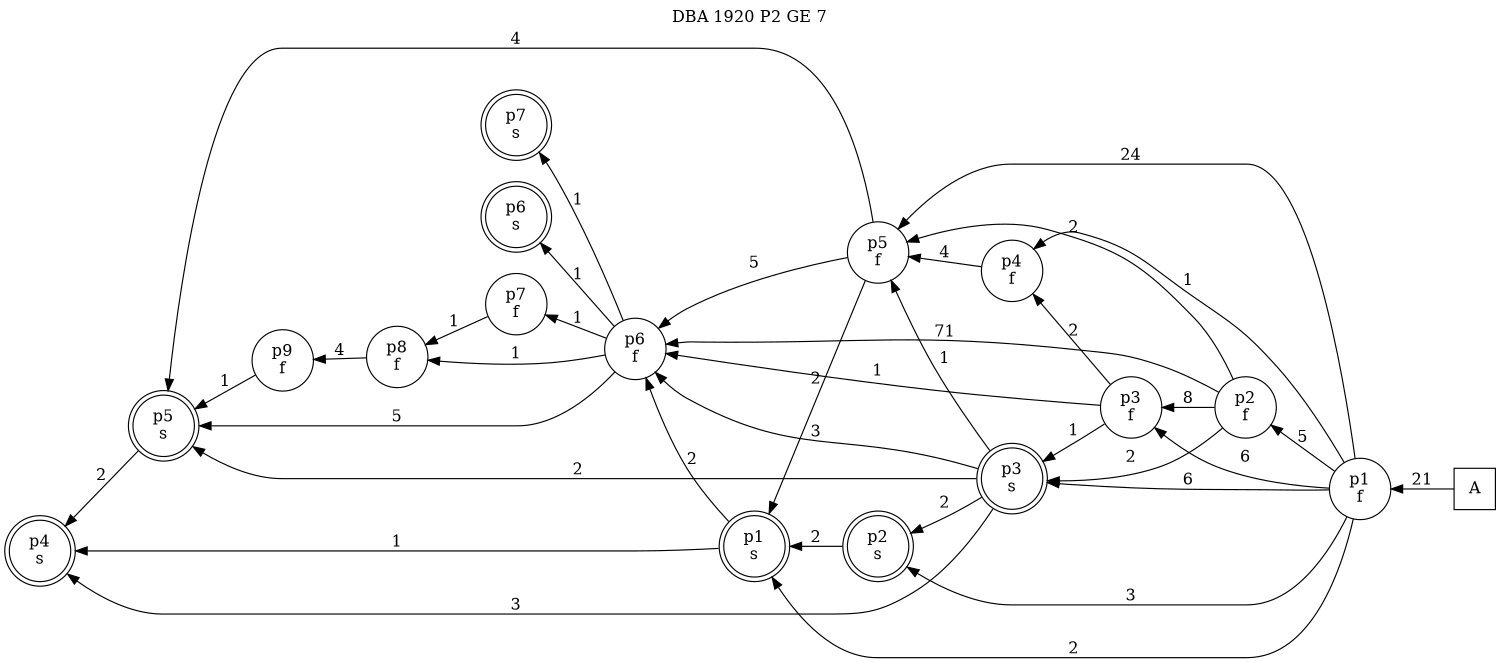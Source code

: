 digraph DBA_1920_P2_GE_7_GOOD {
labelloc="tl"
label= " DBA 1920 P2 GE 7 "
rankdir="RL";
graph [ size=" 10 , 10 !"]

"A" [shape="square" label="A"]
"p1_f" [shape="circle" label="p1
f"]
"p2_f" [shape="circle" label="p2
f"]
"p3_f" [shape="circle" label="p3
f"]
"p4_f" [shape="circle" label="p4
f"]
"p5_f" [shape="circle" label="p5
f"]
"p6_f" [shape="circle" label="p6
f"]
"p7_f" [shape="circle" label="p7
f"]
"p8_f" [shape="circle" label="p8
f"]
"p9_f" [shape="circle" label="p9
f"]
"p5_s" [shape="doublecircle" label="p5
s"]
"p4_s" [shape="doublecircle" label="p4
s"]
"p3_s" [shape="doublecircle" label="p3
s"]
"p2_s" [shape="doublecircle" label="p2
s"]
"p1_s" [shape="doublecircle" label="p1
s"]
"p7_s" [shape="doublecircle" label="p7
s"]
"p6_s" [shape="doublecircle" label="p6
s"]
"A" -> "p1_f" [ label=21]
"p1_f" -> "p2_f" [ label=5]
"p1_f" -> "p3_f" [ label=6]
"p1_f" -> "p4_f" [ label=1]
"p1_f" -> "p5_f" [ label=24]
"p1_f" -> "p3_s" [ label=6]
"p1_f" -> "p2_s" [ label=3]
"p1_f" -> "p1_s" [ label=2]
"p2_f" -> "p3_f" [ label=8]
"p2_f" -> "p5_f" [ label=2]
"p2_f" -> "p6_f" [ label=71]
"p2_f" -> "p3_s" [ label=2]
"p3_f" -> "p4_f" [ label=2]
"p3_f" -> "p6_f" [ label=1]
"p3_f" -> "p3_s" [ label=1]
"p4_f" -> "p5_f" [ label=4]
"p5_f" -> "p6_f" [ label=5]
"p5_f" -> "p5_s" [ label=4]
"p5_f" -> "p1_s" [ label=2]
"p6_f" -> "p7_f" [ label=1]
"p6_f" -> "p8_f" [ label=1]
"p6_f" -> "p5_s" [ label=5]
"p6_f" -> "p7_s" [ label=1]
"p6_f" -> "p6_s" [ label=1]
"p7_f" -> "p8_f" [ label=1]
"p8_f" -> "p9_f" [ label=4]
"p9_f" -> "p5_s" [ label=1]
"p5_s" -> "p4_s" [ label=2]
"p3_s" -> "p5_f" [ label=1]
"p3_s" -> "p6_f" [ label=3]
"p3_s" -> "p5_s" [ label=2]
"p3_s" -> "p4_s" [ label=3]
"p3_s" -> "p2_s" [ label=2]
"p2_s" -> "p1_s" [ label=2]
"p1_s" -> "p6_f" [ label=2]
"p1_s" -> "p4_s" [ label=1]
}
